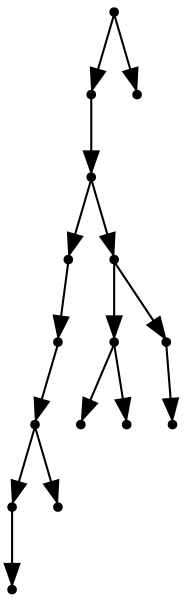 digraph {
  15 [shape=point];
  13 [shape=point];
  12 [shape=point];
  5 [shape=point];
  4 [shape=point];
  3 [shape=point];
  1 [shape=point];
  0 [shape=point];
  2 [shape=point];
  11 [shape=point];
  8 [shape=point];
  6 [shape=point];
  7 [shape=point];
  10 [shape=point];
  9 [shape=point];
  14 [shape=point];
15 -> 13;
13 -> 12;
12 -> 5;
5 -> 4;
4 -> 3;
3 -> 1;
1 -> 0;
3 -> 2;
12 -> 11;
11 -> 8;
8 -> 6;
8 -> 7;
11 -> 10;
10 -> 9;
15 -> 14;
}
